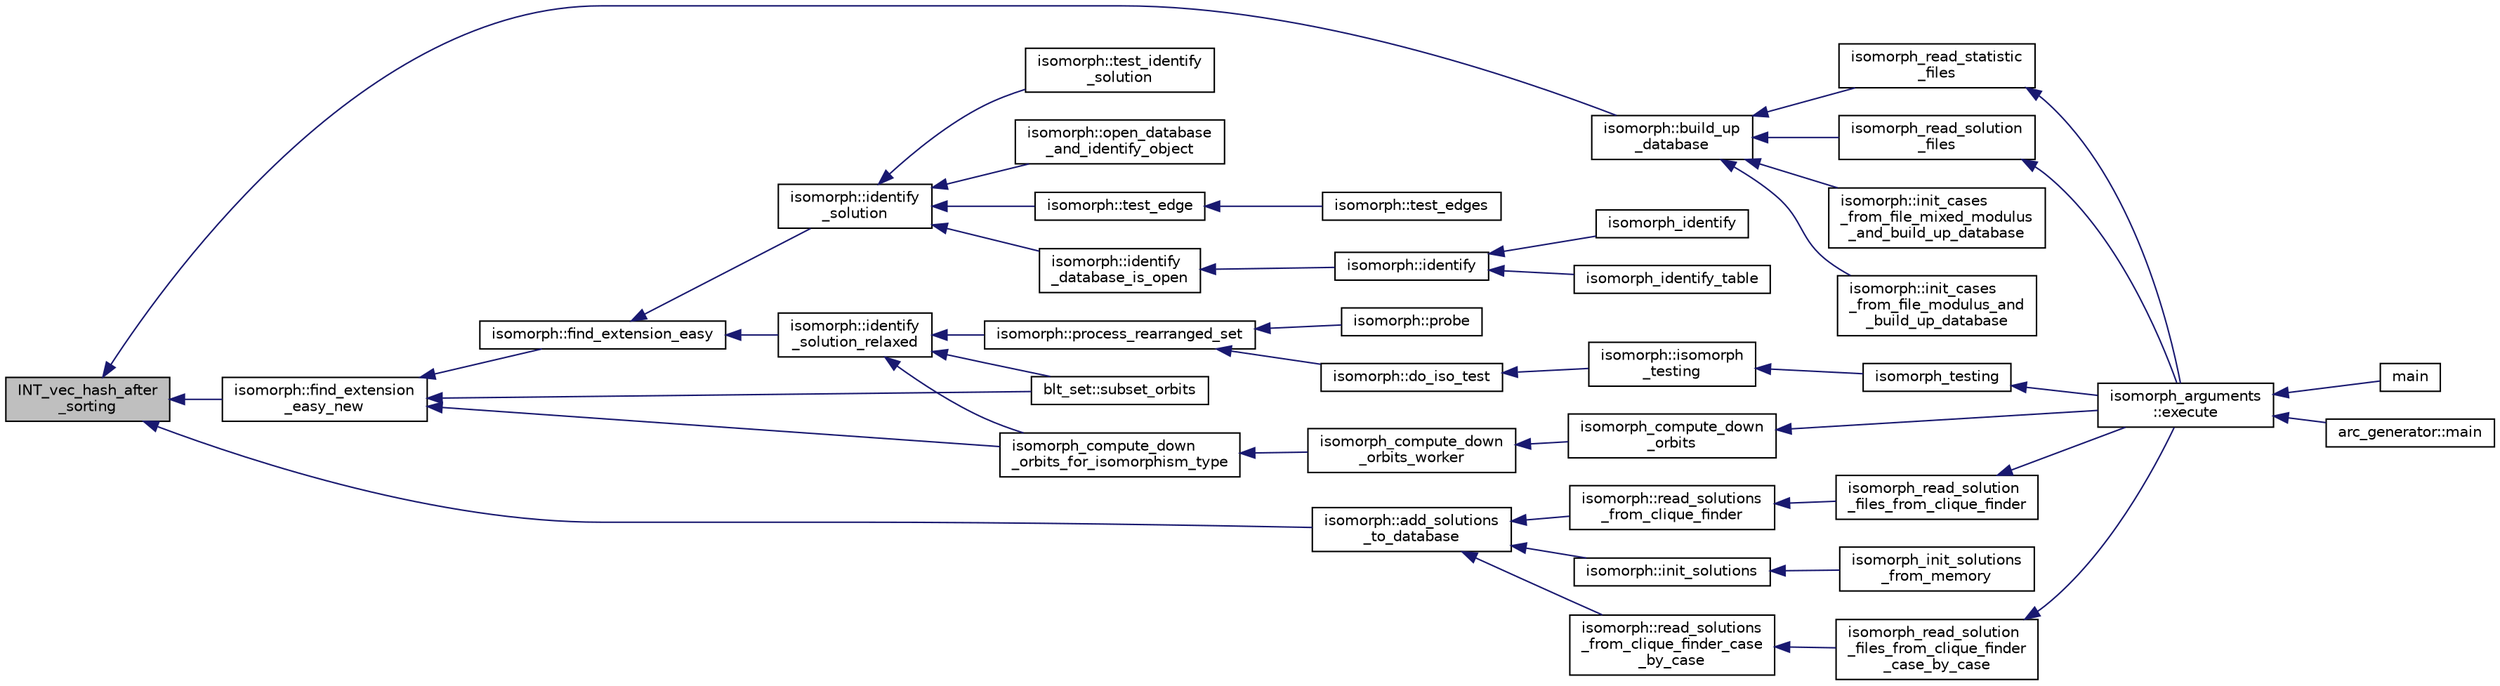 digraph "INT_vec_hash_after_sorting"
{
  edge [fontname="Helvetica",fontsize="10",labelfontname="Helvetica",labelfontsize="10"];
  node [fontname="Helvetica",fontsize="10",shape=record];
  rankdir="LR";
  Node5223 [label="INT_vec_hash_after\l_sorting",height=0.2,width=0.4,color="black", fillcolor="grey75", style="filled", fontcolor="black"];
  Node5223 -> Node5224 [dir="back",color="midnightblue",fontsize="10",style="solid",fontname="Helvetica"];
  Node5224 [label="isomorph::find_extension\l_easy_new",height=0.2,width=0.4,color="black", fillcolor="white", style="filled",URL="$d3/d5f/classisomorph.html#a239dde6a8264198fc3f6fb2e15cd882d"];
  Node5224 -> Node5225 [dir="back",color="midnightblue",fontsize="10",style="solid",fontname="Helvetica"];
  Node5225 [label="blt_set::subset_orbits",height=0.2,width=0.4,color="black", fillcolor="white", style="filled",URL="$d1/d3d/classblt__set.html#af8f79fc4346244acfa0e2c2d23c36993"];
  Node5224 -> Node5226 [dir="back",color="midnightblue",fontsize="10",style="solid",fontname="Helvetica"];
  Node5226 [label="isomorph::find_extension_easy",height=0.2,width=0.4,color="black", fillcolor="white", style="filled",URL="$d3/d5f/classisomorph.html#a2861ed73bff2090e2c2a97e263258134"];
  Node5226 -> Node5227 [dir="back",color="midnightblue",fontsize="10",style="solid",fontname="Helvetica"];
  Node5227 [label="isomorph::identify\l_solution_relaxed",height=0.2,width=0.4,color="black", fillcolor="white", style="filled",URL="$d3/d5f/classisomorph.html#a8c36c61c16700d8e570f71f84a4aabc6"];
  Node5227 -> Node5225 [dir="back",color="midnightblue",fontsize="10",style="solid",fontname="Helvetica"];
  Node5227 -> Node5228 [dir="back",color="midnightblue",fontsize="10",style="solid",fontname="Helvetica"];
  Node5228 [label="isomorph_compute_down\l_orbits_for_isomorphism_type",height=0.2,width=0.4,color="black", fillcolor="white", style="filled",URL="$d4/d7e/isomorph__global_8_c.html#a13519b3a5d3b5ceb26b4bec6736b0086"];
  Node5228 -> Node5229 [dir="back",color="midnightblue",fontsize="10",style="solid",fontname="Helvetica"];
  Node5229 [label="isomorph_compute_down\l_orbits_worker",height=0.2,width=0.4,color="black", fillcolor="white", style="filled",URL="$d4/d7e/isomorph__global_8_c.html#a4edf4a833ce5638a3d58cfae1c702b37"];
  Node5229 -> Node5230 [dir="back",color="midnightblue",fontsize="10",style="solid",fontname="Helvetica"];
  Node5230 [label="isomorph_compute_down\l_orbits",height=0.2,width=0.4,color="black", fillcolor="white", style="filled",URL="$d4/d7e/isomorph__global_8_c.html#a3613cea19158edd30958c4edecd97d53"];
  Node5230 -> Node5231 [dir="back",color="midnightblue",fontsize="10",style="solid",fontname="Helvetica"];
  Node5231 [label="isomorph_arguments\l::execute",height=0.2,width=0.4,color="black", fillcolor="white", style="filled",URL="$d5/de4/classisomorph__arguments.html#aa85e472d14906abdd5672dc66027583e"];
  Node5231 -> Node5232 [dir="back",color="midnightblue",fontsize="10",style="solid",fontname="Helvetica"];
  Node5232 [label="main",height=0.2,width=0.4,color="black", fillcolor="white", style="filled",URL="$d1/d5e/blt__main_8_c.html#a217dbf8b442f20279ea00b898af96f52"];
  Node5231 -> Node5233 [dir="back",color="midnightblue",fontsize="10",style="solid",fontname="Helvetica"];
  Node5233 [label="arc_generator::main",height=0.2,width=0.4,color="black", fillcolor="white", style="filled",URL="$d4/d21/classarc__generator.html#ad80140b51b165dad1fe6ab232be7829a"];
  Node5227 -> Node5234 [dir="back",color="midnightblue",fontsize="10",style="solid",fontname="Helvetica"];
  Node5234 [label="isomorph::process_rearranged_set",height=0.2,width=0.4,color="black", fillcolor="white", style="filled",URL="$d3/d5f/classisomorph.html#a7767fd5f1da6dfd7f93810be99ba4ab6"];
  Node5234 -> Node5235 [dir="back",color="midnightblue",fontsize="10",style="solid",fontname="Helvetica"];
  Node5235 [label="isomorph::probe",height=0.2,width=0.4,color="black", fillcolor="white", style="filled",URL="$d3/d5f/classisomorph.html#a9cb6fed7b6ac639d886b117a1f454441"];
  Node5234 -> Node5236 [dir="back",color="midnightblue",fontsize="10",style="solid",fontname="Helvetica"];
  Node5236 [label="isomorph::do_iso_test",height=0.2,width=0.4,color="black", fillcolor="white", style="filled",URL="$d3/d5f/classisomorph.html#a51fc3bf5cc3a99282a489b2df37ee24e"];
  Node5236 -> Node5237 [dir="back",color="midnightblue",fontsize="10",style="solid",fontname="Helvetica"];
  Node5237 [label="isomorph::isomorph\l_testing",height=0.2,width=0.4,color="black", fillcolor="white", style="filled",URL="$d3/d5f/classisomorph.html#ad7945ec94ba0ba16953482edfaa4da6e"];
  Node5237 -> Node5238 [dir="back",color="midnightblue",fontsize="10",style="solid",fontname="Helvetica"];
  Node5238 [label="isomorph_testing",height=0.2,width=0.4,color="black", fillcolor="white", style="filled",URL="$d4/d7e/isomorph__global_8_c.html#a5a73cbe9f89c4727f086482ee2d238f9"];
  Node5238 -> Node5231 [dir="back",color="midnightblue",fontsize="10",style="solid",fontname="Helvetica"];
  Node5226 -> Node5239 [dir="back",color="midnightblue",fontsize="10",style="solid",fontname="Helvetica"];
  Node5239 [label="isomorph::identify\l_solution",height=0.2,width=0.4,color="black", fillcolor="white", style="filled",URL="$d3/d5f/classisomorph.html#abc63d2e561a6209e32c47d8486c9a67e"];
  Node5239 -> Node5240 [dir="back",color="midnightblue",fontsize="10",style="solid",fontname="Helvetica"];
  Node5240 [label="isomorph::test_identify\l_solution",height=0.2,width=0.4,color="black", fillcolor="white", style="filled",URL="$d3/d5f/classisomorph.html#aa2c95f309e3283179e87bbbd83bfdc7d"];
  Node5239 -> Node5241 [dir="back",color="midnightblue",fontsize="10",style="solid",fontname="Helvetica"];
  Node5241 [label="isomorph::test_edge",height=0.2,width=0.4,color="black", fillcolor="white", style="filled",URL="$d3/d5f/classisomorph.html#a591165fa287477b480f5b7081198ba46"];
  Node5241 -> Node5242 [dir="back",color="midnightblue",fontsize="10",style="solid",fontname="Helvetica"];
  Node5242 [label="isomorph::test_edges",height=0.2,width=0.4,color="black", fillcolor="white", style="filled",URL="$d3/d5f/classisomorph.html#ad23507927d8f7698073475d12b2a85bc"];
  Node5239 -> Node5243 [dir="back",color="midnightblue",fontsize="10",style="solid",fontname="Helvetica"];
  Node5243 [label="isomorph::open_database\l_and_identify_object",height=0.2,width=0.4,color="black", fillcolor="white", style="filled",URL="$d3/d5f/classisomorph.html#aa4e387f26f609fc9379d2e01f6cc27d0"];
  Node5239 -> Node5244 [dir="back",color="midnightblue",fontsize="10",style="solid",fontname="Helvetica"];
  Node5244 [label="isomorph::identify\l_database_is_open",height=0.2,width=0.4,color="black", fillcolor="white", style="filled",URL="$d3/d5f/classisomorph.html#a4a5d04d07ac8c2a994fa174f156dea73"];
  Node5244 -> Node5245 [dir="back",color="midnightblue",fontsize="10",style="solid",fontname="Helvetica"];
  Node5245 [label="isomorph::identify",height=0.2,width=0.4,color="black", fillcolor="white", style="filled",URL="$d3/d5f/classisomorph.html#a78ecf843b9f6ca1cfd666e222edd90ae"];
  Node5245 -> Node5246 [dir="back",color="midnightblue",fontsize="10",style="solid",fontname="Helvetica"];
  Node5246 [label="isomorph_identify",height=0.2,width=0.4,color="black", fillcolor="white", style="filled",URL="$d4/d7e/isomorph__global_8_c.html#aa0fe57c73d5668eee10a6022ada7f6a3"];
  Node5245 -> Node5247 [dir="back",color="midnightblue",fontsize="10",style="solid",fontname="Helvetica"];
  Node5247 [label="isomorph_identify_table",height=0.2,width=0.4,color="black", fillcolor="white", style="filled",URL="$d4/d7e/isomorph__global_8_c.html#a9fd19ea945561cf2a6bb5c72dd4b1cb2"];
  Node5224 -> Node5228 [dir="back",color="midnightblue",fontsize="10",style="solid",fontname="Helvetica"];
  Node5223 -> Node5248 [dir="back",color="midnightblue",fontsize="10",style="solid",fontname="Helvetica"];
  Node5248 [label="isomorph::add_solutions\l_to_database",height=0.2,width=0.4,color="black", fillcolor="white", style="filled",URL="$d3/d5f/classisomorph.html#afe502608a65808a0daf63ac05c860e62"];
  Node5248 -> Node5249 [dir="back",color="midnightblue",fontsize="10",style="solid",fontname="Helvetica"];
  Node5249 [label="isomorph::init_solutions",height=0.2,width=0.4,color="black", fillcolor="white", style="filled",URL="$d3/d5f/classisomorph.html#a729746a01bd45d55565d0a11cda9e9a3"];
  Node5249 -> Node5250 [dir="back",color="midnightblue",fontsize="10",style="solid",fontname="Helvetica"];
  Node5250 [label="isomorph_init_solutions\l_from_memory",height=0.2,width=0.4,color="black", fillcolor="white", style="filled",URL="$d4/d7e/isomorph__global_8_c.html#a490bbe6199dc1e29d186b26834266e03"];
  Node5248 -> Node5251 [dir="back",color="midnightblue",fontsize="10",style="solid",fontname="Helvetica"];
  Node5251 [label="isomorph::read_solutions\l_from_clique_finder_case\l_by_case",height=0.2,width=0.4,color="black", fillcolor="white", style="filled",URL="$d3/d5f/classisomorph.html#a65bc5ec528f741a1b01cdd606dfed579"];
  Node5251 -> Node5252 [dir="back",color="midnightblue",fontsize="10",style="solid",fontname="Helvetica"];
  Node5252 [label="isomorph_read_solution\l_files_from_clique_finder\l_case_by_case",height=0.2,width=0.4,color="black", fillcolor="white", style="filled",URL="$d4/d7e/isomorph__global_8_c.html#a2a55ab4b2df6ae83f916cf01eccdf67c"];
  Node5252 -> Node5231 [dir="back",color="midnightblue",fontsize="10",style="solid",fontname="Helvetica"];
  Node5248 -> Node5253 [dir="back",color="midnightblue",fontsize="10",style="solid",fontname="Helvetica"];
  Node5253 [label="isomorph::read_solutions\l_from_clique_finder",height=0.2,width=0.4,color="black", fillcolor="white", style="filled",URL="$d3/d5f/classisomorph.html#a14c4ac27b0d97d338e14ac0d183c5c64"];
  Node5253 -> Node5254 [dir="back",color="midnightblue",fontsize="10",style="solid",fontname="Helvetica"];
  Node5254 [label="isomorph_read_solution\l_files_from_clique_finder",height=0.2,width=0.4,color="black", fillcolor="white", style="filled",URL="$d4/d7e/isomorph__global_8_c.html#ad8be067333430bfdd26c0a34549f4556"];
  Node5254 -> Node5231 [dir="back",color="midnightblue",fontsize="10",style="solid",fontname="Helvetica"];
  Node5223 -> Node5255 [dir="back",color="midnightblue",fontsize="10",style="solid",fontname="Helvetica"];
  Node5255 [label="isomorph::build_up\l_database",height=0.2,width=0.4,color="black", fillcolor="white", style="filled",URL="$d3/d5f/classisomorph.html#a40bea8f733a5855879f927fc73324384"];
  Node5255 -> Node5256 [dir="back",color="midnightblue",fontsize="10",style="solid",fontname="Helvetica"];
  Node5256 [label="isomorph::init_cases\l_from_file_modulus_and\l_build_up_database",height=0.2,width=0.4,color="black", fillcolor="white", style="filled",URL="$d3/d5f/classisomorph.html#a42c6ebeadb51263d8ae8c1bdaae3ebbd"];
  Node5255 -> Node5257 [dir="back",color="midnightblue",fontsize="10",style="solid",fontname="Helvetica"];
  Node5257 [label="isomorph::init_cases\l_from_file_mixed_modulus\l_and_build_up_database",height=0.2,width=0.4,color="black", fillcolor="white", style="filled",URL="$d3/d5f/classisomorph.html#acae208131143734575c088b5f50123f6"];
  Node5255 -> Node5258 [dir="back",color="midnightblue",fontsize="10",style="solid",fontname="Helvetica"];
  Node5258 [label="isomorph_read_statistic\l_files",height=0.2,width=0.4,color="black", fillcolor="white", style="filled",URL="$d4/d7e/isomorph__global_8_c.html#a78a6ee9d7dee4708fc721374bdebfa83"];
  Node5258 -> Node5231 [dir="back",color="midnightblue",fontsize="10",style="solid",fontname="Helvetica"];
  Node5255 -> Node5259 [dir="back",color="midnightblue",fontsize="10",style="solid",fontname="Helvetica"];
  Node5259 [label="isomorph_read_solution\l_files",height=0.2,width=0.4,color="black", fillcolor="white", style="filled",URL="$d4/d7e/isomorph__global_8_c.html#a697da824ab34db5c830530fb3c97df24"];
  Node5259 -> Node5231 [dir="back",color="midnightblue",fontsize="10",style="solid",fontname="Helvetica"];
}
